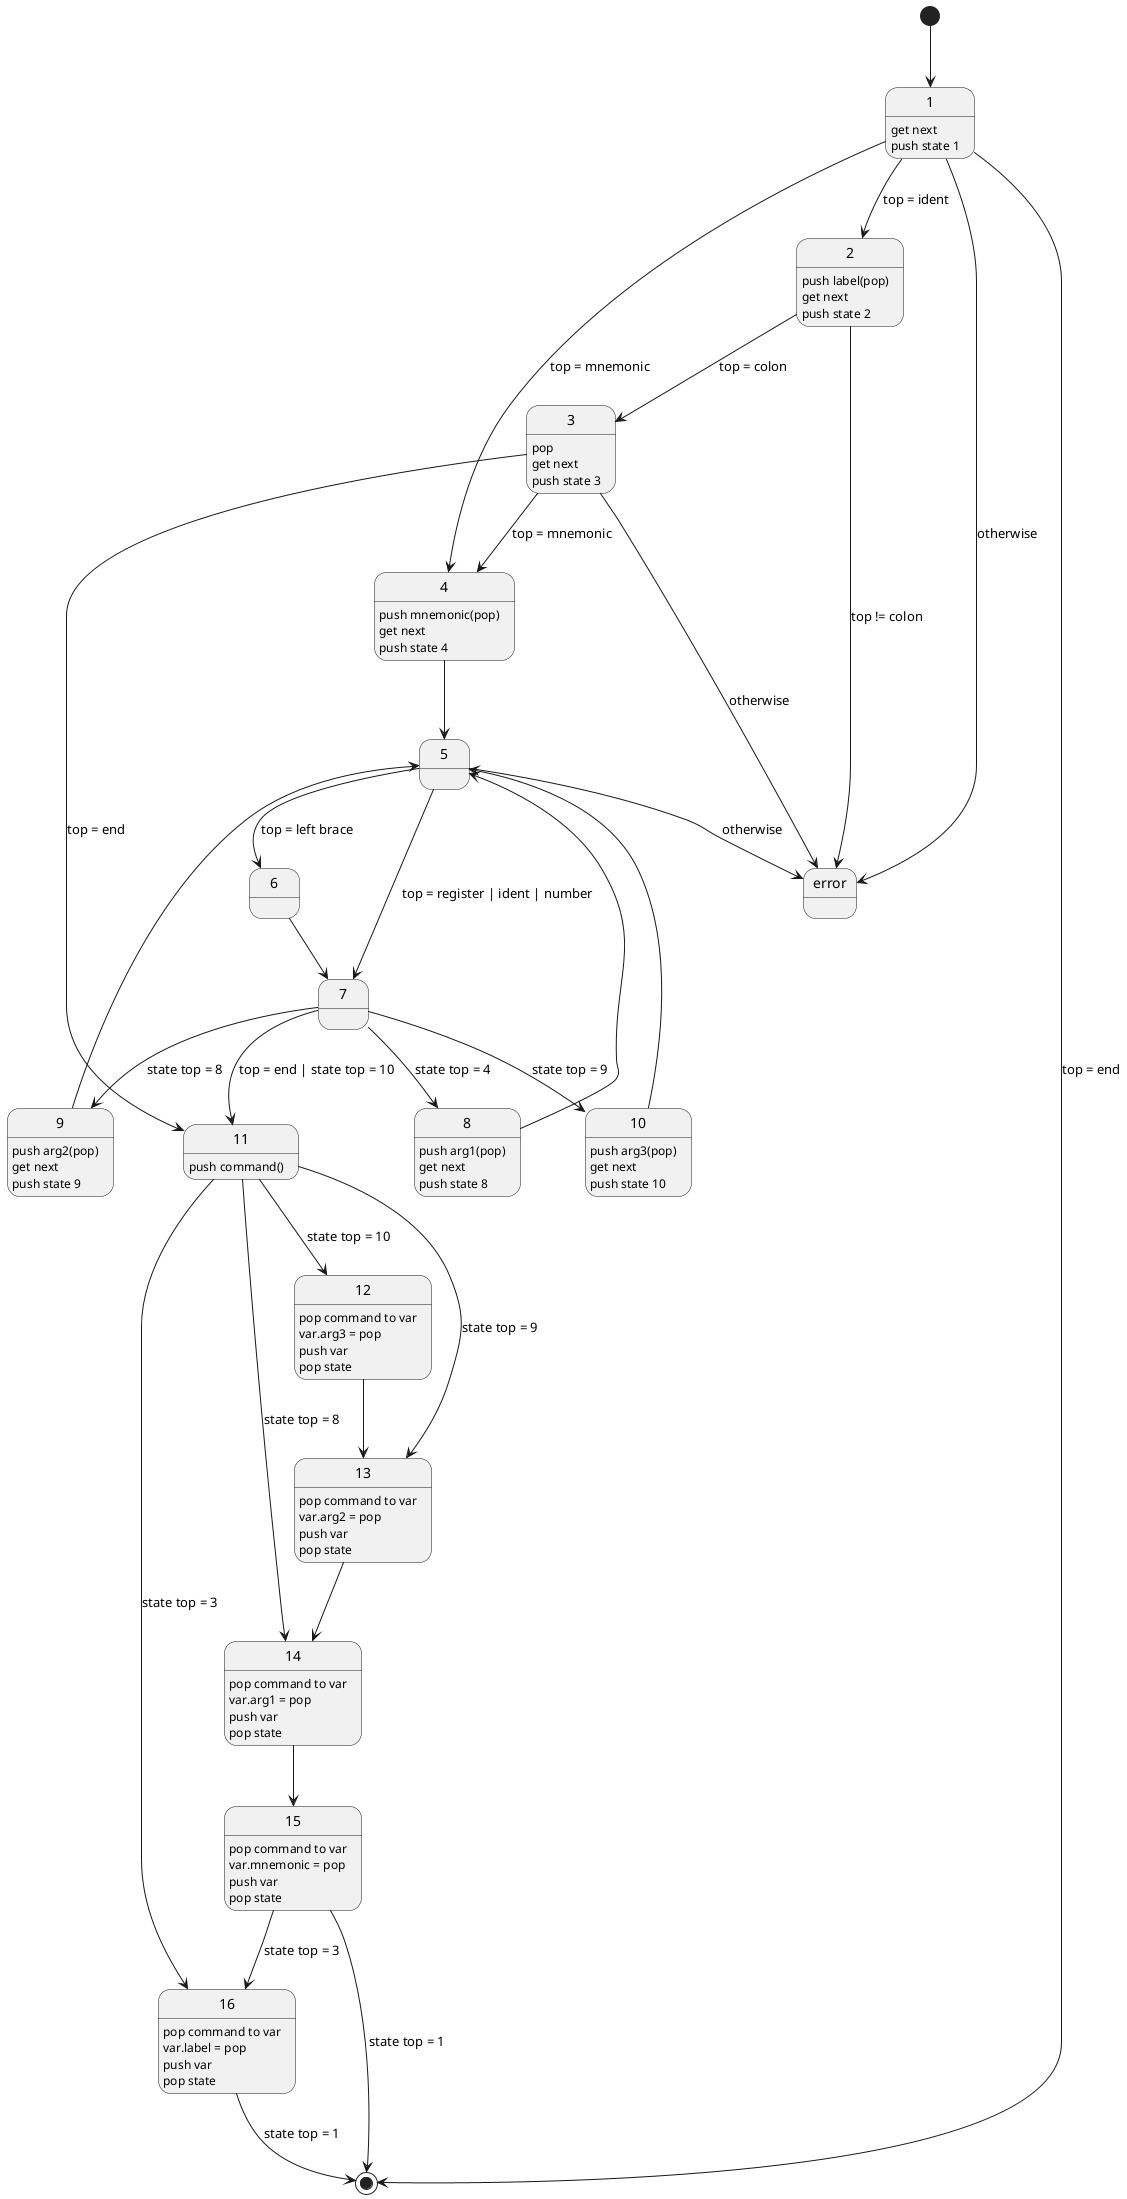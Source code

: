 @startuml statechart

[*] --> 1
1: get next
1: push state 1

1 --> 2 : top = ident
1 --> 4 : top = mnemonic
1 --> error : otherwise
1 --> [*] : top = end

2: push label(pop)
2: get next
2: push state 2

2 --> 3 : top = colon
2 --> error : top != colon

3: pop
3: get next 
3: push state 3

3 --> 4 : top = mnemonic

3 --> error : otherwise

4: push mnemonic(pop)
4: get next
4: push state 4

4 --> 5

5 --> 6 : top = left brace
5 --> 7 : top = register | ident | number
5 --> error : otherwise

6 --> 7

7 --> 8 : state top = 4
7 --> 9 : state top = 8
7 --> 10 : state top = 9
7 --> 11 : top = end | state top = 10

8: push arg1(pop)
8: get next
8: push state 8

9: push arg2(pop)
9: get next
9: push state 9

10: push arg3(pop)
10: get next
10: push state 10

8 --> 5
9 --> 5
10 --> 5

3 --> 11 : top = end 

11 --> 12 : state top = 10
11 --> 13 : state top = 9
11 --> 14 : state top = 8
11 --> 16 : state top = 3
11: push command()

12: pop command to var
12: var.arg3 = pop
12: push var
12: pop state

12 --> 13

13: pop command to var
13: var.arg2 = pop
13: push var
13: pop state

13 --> 14

14: pop command to var
14: var.arg1 = pop
14: push var
14: pop state

14 --> 15

15: pop command to var
15: var.mnemonic = pop
15: push var
15: pop state 

16: pop command to var
16: var.label = pop
16: push var
16: pop state  

15 --> 16 : state top = 3
15 --> [*] : state top = 1
16 --> [*] : state top = 1


@enduml
